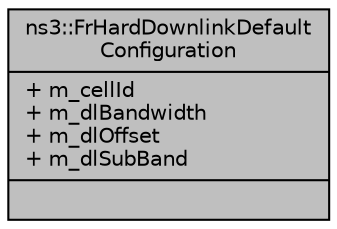 digraph "ns3::FrHardDownlinkDefaultConfiguration"
{
  edge [fontname="Helvetica",fontsize="10",labelfontname="Helvetica",labelfontsize="10"];
  node [fontname="Helvetica",fontsize="10",shape=record];
  Node1 [label="{ns3::FrHardDownlinkDefault\lConfiguration\n|+ m_cellId\l+ m_dlBandwidth\l+ m_dlOffset\l+ m_dlSubBand\l|}",height=0.2,width=0.4,color="black", fillcolor="grey75", style="filled", fontcolor="black"];
}
